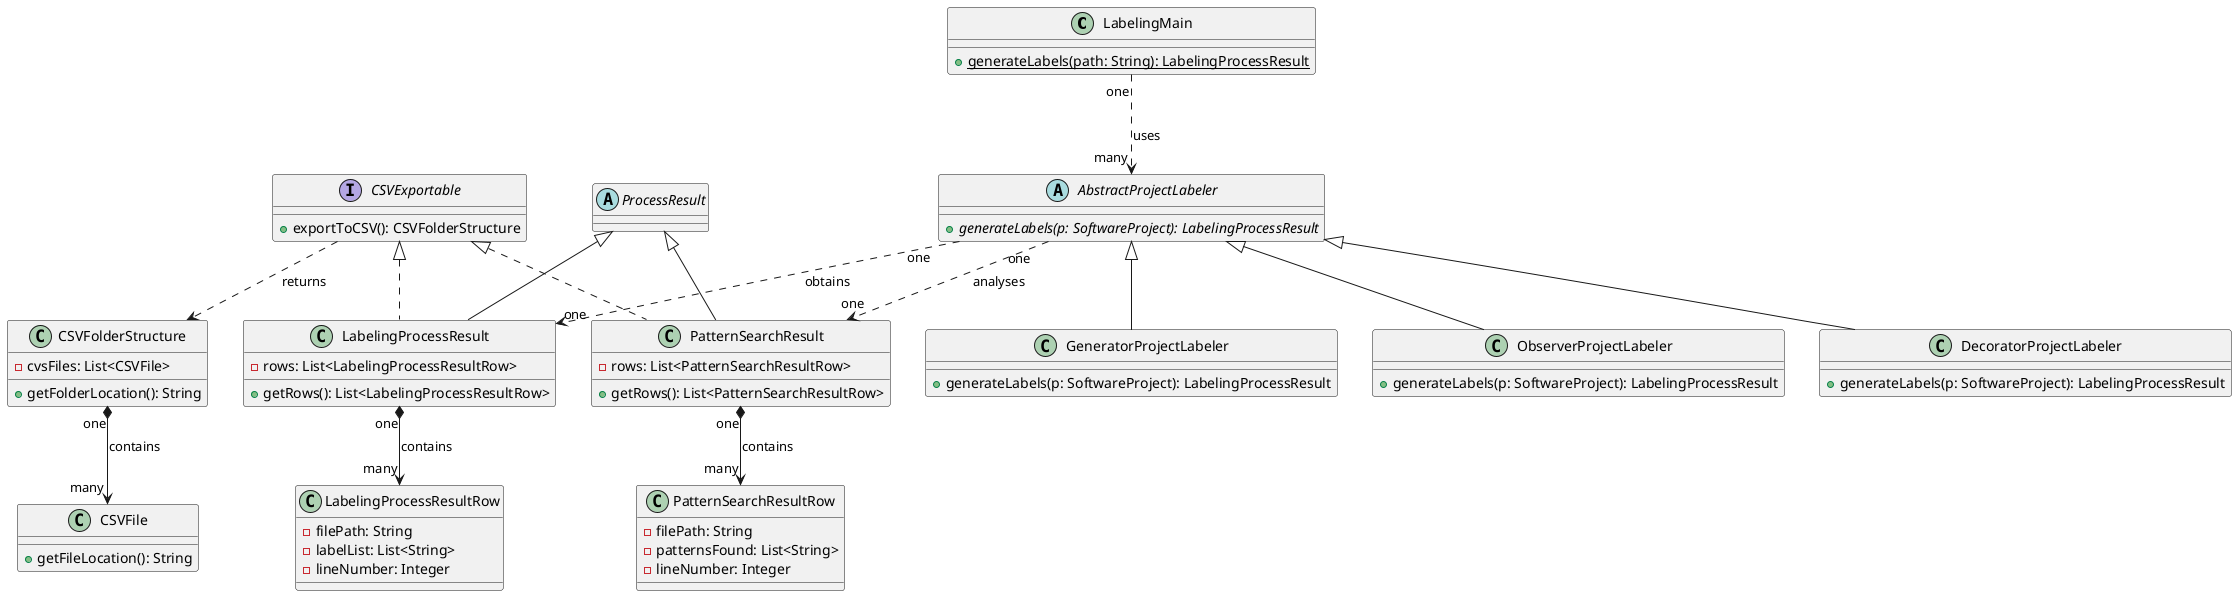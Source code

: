 @startuml new-model-labeler
' --------------------------------------------------------------------------
class LabelingMain {
    + {static} generateLabels(path: String): LabelingProcessResult
}
note right of LabelingMain::findPatterns
    labeler = new ConcreteProjectLabeler()
    ...
    project = SoftwareProject.construct_from_folder(path)
    ...
    return labeler.generateLabels(project)
end note
LabelingMain "one" ..> "many" AbstractProjectLabeler : uses
' --------------------------------------------------------------------------
abstract class AbstractProjectLabeler {
    + {abstract} generateLabels(p: SoftwareProject): LabelingProcessResult
}
AbstractProjectLabeler "one" ..> "one" PatternSearchResult : analyses
AbstractProjectLabeler "one" ..> "one" LabelingProcessResult : obtains

class GeneratorProjectLabeler extends AbstractProjectLabeler {
    + generateLabels(p: SoftwareProject): LabelingProcessResult
}
class ObserverProjectLabeler extends AbstractProjectLabeler {
    + generateLabels(p: SoftwareProject): LabelingProcessResult
}
class DecoratorProjectLabeler extends AbstractProjectLabeler {
    + generateLabels(p: SoftwareProject): LabelingProcessResult
}
' --------------------------------------------------------------------------
' class SourceMap implements CSVExportable {
'     + exportToCSV(): CSVFolderStructure
' }

' class SourceMapRow {
'     - nodeId: Integer
'     - nodeName: String
'     - nodeType: Integer
'     - nodeTypeName: String
'     - sourcePath: String
'     - nodeTypeAncestorLevel1: Integer
'     - nodeTypeAncestorLevel2: Integer
'     - nodeTypeAncestorLevel3: Integer

'     + getNodeId(): Integer
'     + getNodeName(): String
'     + getNodeType(): Integer
'     + getNodeTypeName(): String
'     + getSourcePath(): String
' }
' --------------------------------------------------------------------------
abstract class ProcessResult {
}
class PatternSearchResult extends ProcessResult implements CSVExportable {
   - rows: List<PatternSearchResultRow>
   + getRows(): List<PatternSearchResultRow>
}
PatternSearchResult "one" *--> "many" PatternSearchResultRow : contains

class PatternSearchResultRow {
    - filePath: String
    - patternsFound: List<String>
    - lineNumber: Integer
}
class LabelingProcessResult extends ProcessResult implements CSVExportable {
    - rows: List<LabelingProcessResultRow>
    + getRows(): List<LabelingProcessResultRow>
}
LabelingProcessResult "one" *--> "many" LabelingProcessResultRow : contains

class LabelingProcessResultRow {
    - filePath: String
    - labelList: List<String>
    - lineNumber: Integer
}
' --------------------------------------------------------------------------
' class AbstractSyntaxTree implements CSVExportable {
'     - root: ASTNode
'     + exportToCSV(): CSVFolderStructure
'     + getRoot(): ASTNode
'     + walk(): Iterator<ASTNode>
'     + getSourceMap(): SourceMap
' }

' class ASTNode {
'     - nodeName: String
'     - nodeType: Integer
'     - nodeTypeName: String
'     - childNodes: List<ASTNode>

'     + getNodeName(): String
'     + getNodeType(): Integer
'     + getNodeTypeName(): String
'     + getChildNodes(): List<ASTNode>

' }
' class ClassifiedSyntaxTree implements CSVExportable {
'     - root: ClassifiedASTNode
'     + exportToCSV(): CSVFolderStructure
'     + getRoot(): ClassifiedASTNode
'     + walk(): Iterator<ClassifiedASTNode>
'     + getSourceMap(): SourceMap
' }
' class ClassifiedASTNode {
'     - node: ASTNode
'     - patternsFound: List<String>
'     + getPatternsFound(): List<String>
'     + getNodeName(): String
'     + getNodeType(): Integer
'     + getNodeTypeName(): String
'     + getChildNodes(): List<ASTNode>
' }
' --------------------------------------------------------------------------
class CSVFolderStructure {
    - cvsFiles: List<CSVFile>
    + getFolderLocation(): String
}
CSVFolderStructure "one" *--> "many" CSVFile : contains
class CSVFile {
    + getFileLocation(): String
}
interface CSVExportable {
    + exportToCSV(): CSVFolderStructure
}
CSVExportable ..> CSVFolderStructure : returns
' --------------------------------------------------------------------------

'SourceMap
'SourceMap "one" *--> "many" SourceMapRow : contains

'AbstractSyntaxTree
'AbstractSyntaxTree ..> SourceMap : generates
'AbstractSyntaxTree "one" *--> "one" ASTNode : root

'ASTNode recursive relationship
'ASTNode "zero" *--> "many" ASTNode : children



@enduml

